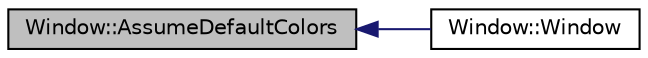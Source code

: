 digraph "Window::AssumeDefaultColors"
{
  edge [fontname="Helvetica",fontsize="10",labelfontname="Helvetica",labelfontsize="10"];
  node [fontname="Helvetica",fontsize="10",shape=record];
  rankdir="LR";
  Node1 [label="Window::AssumeDefaultColors",height=0.2,width=0.4,color="black", fillcolor="grey75", style="filled", fontcolor="black"];
  Node1 -> Node2 [dir="back",color="midnightblue",fontsize="10",style="solid",fontname="Helvetica"];
  Node2 [label="Window::Window",height=0.2,width=0.4,color="black", fillcolor="white", style="filled",URL="$class_window.html#aec537c1c6aa1855eb41444fc67b6b362",tooltip="Konstruktor klasy Window. "];
}
